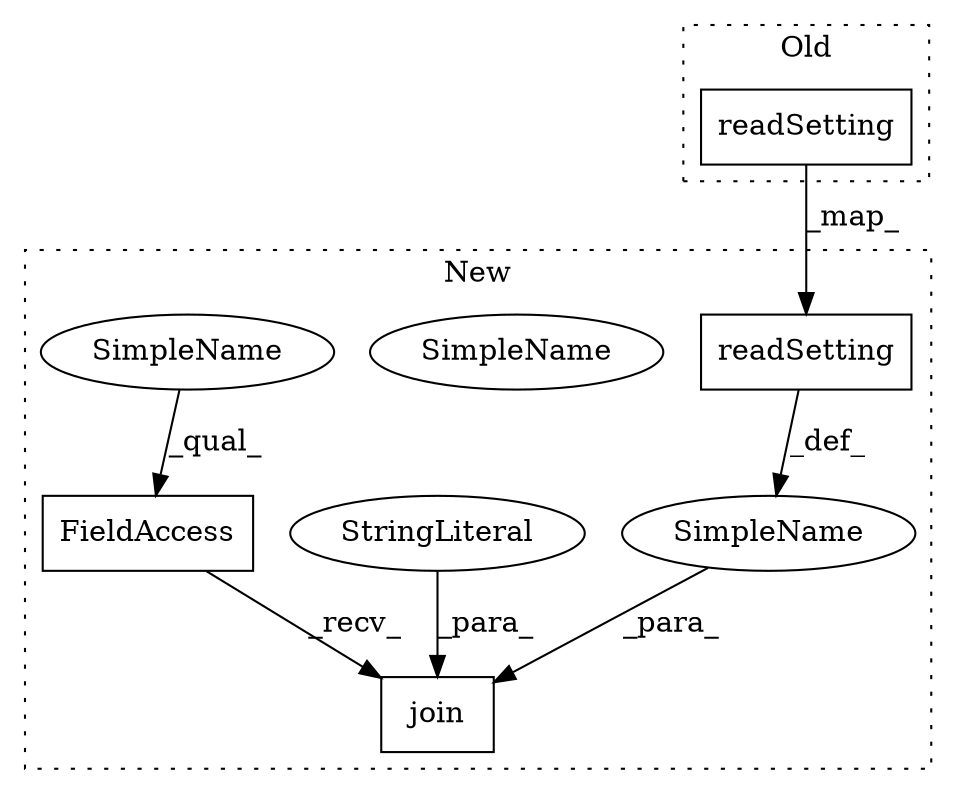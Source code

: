 digraph G {
subgraph cluster0 {
1 [label="readSetting" a="32" s="9515,9561" l="12,1" shape="box"];
label = "Old";
style="dotted";
}
subgraph cluster1 {
2 [label="readSetting" a="32" s="9896,9942" l="12,1" shape="box"];
3 [label="SimpleName" a="42" s="" l="" shape="ellipse"];
4 [label="join" a="32" s="9874,9943" l="5,1" shape="box"];
5 [label="FieldAccess" a="22" s="9866" l="7" shape="box"];
6 [label="SimpleName" a="42" s="9866" l="2" shape="ellipse"];
7 [label="StringLiteral" a="45" s="9887" l="4" shape="ellipse"];
8 [label="SimpleName" a="42" s="9866" l="2" shape="ellipse"];
label = "New";
style="dotted";
}
1 -> 2 [label="_map_"];
2 -> 3 [label="_def_"];
3 -> 4 [label="_para_"];
5 -> 4 [label="_recv_"];
7 -> 4 [label="_para_"];
8 -> 5 [label="_qual_"];
}